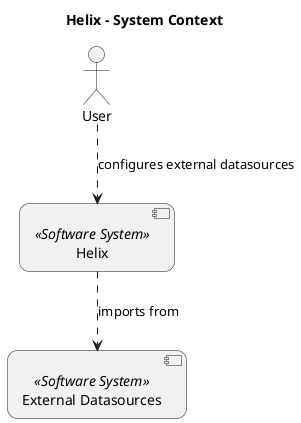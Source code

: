 @startuml
skinparam monochrome true
skinparam roundcorner 20

title Helix - System Context
[External Datasources] <<Software System>> as ExternalDatasources
[Helix] <<Software System>> as Helix
actor User
Helix ..> ExternalDatasources : imports from
User ..> Helix : configures external datasources
@enduml
